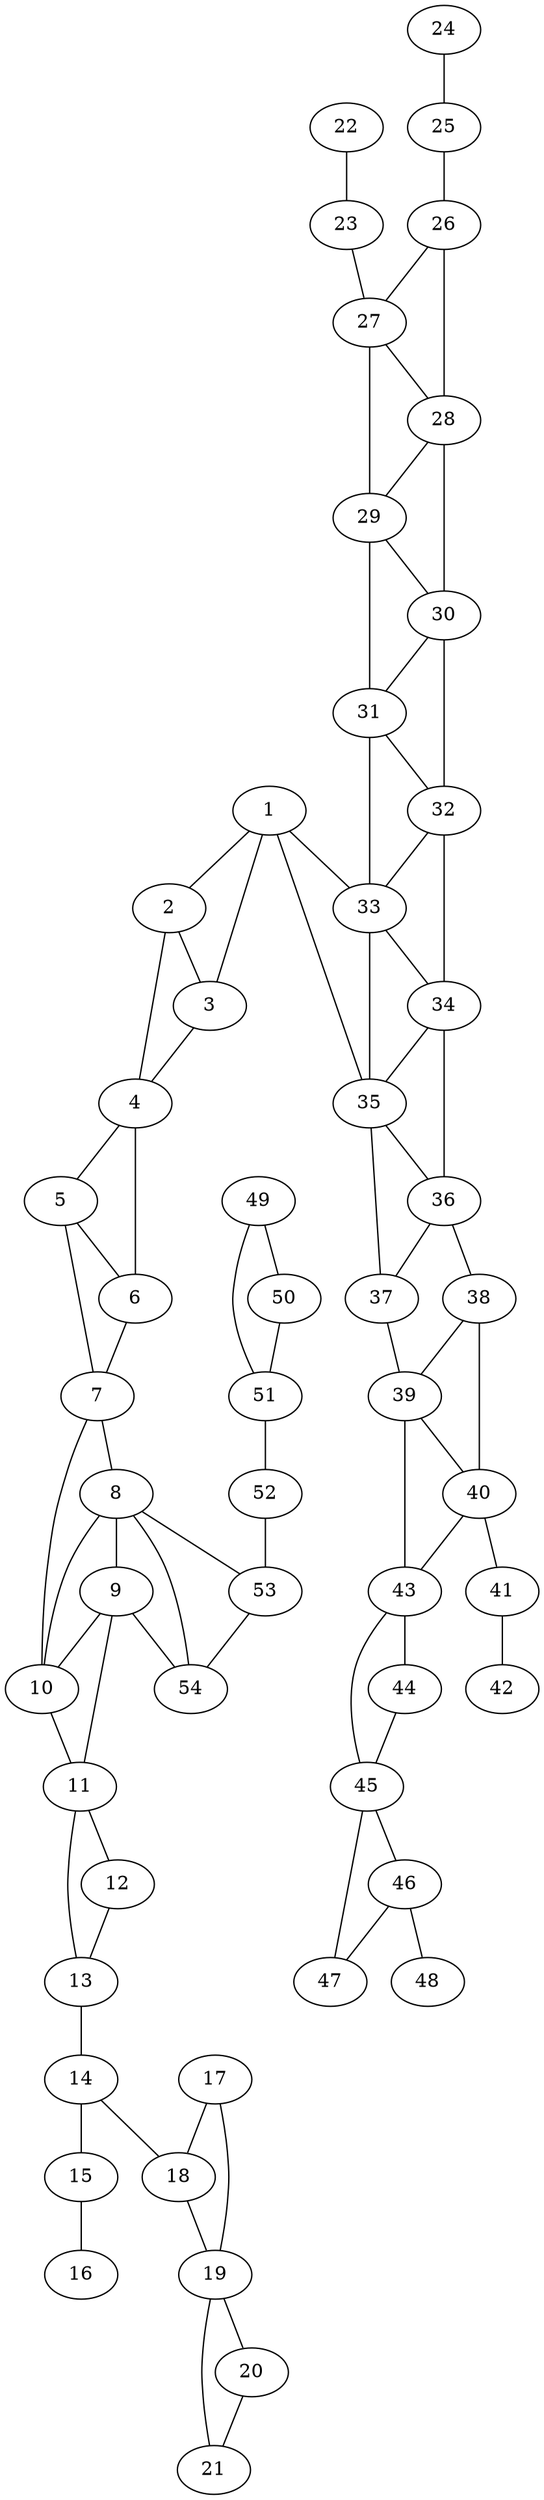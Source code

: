 graph graphname {1--2
1--3
1--33
1--35
2--3
2--4
3--4
4--5
4--6
5--6
5--7
6--7
7--8
7--10
8--9
8--10
8--53
8--54
9--10
9--11
9--54
10--11
11--12
11--13
12--13
13--14
14--15
14--18
15--16
17--18
17--19
18--19
19--20
19--21
20--21
22--23
23--27
24--25
25--26
26--27
26--28
27--28
27--29
28--29
28--30
29--30
29--31
30--31
30--32
31--32
31--33
32--33
32--34
33--34
33--35
34--35
34--36
35--36
35--37
36--37
36--38
37--39
38--39
38--40
39--40
39--43
40--41
40--43
41--42
43--44
43--45
44--45
45--46
45--47
46--47
46--48
49--50
49--51
50--51
51--52
52--53
53--54
}